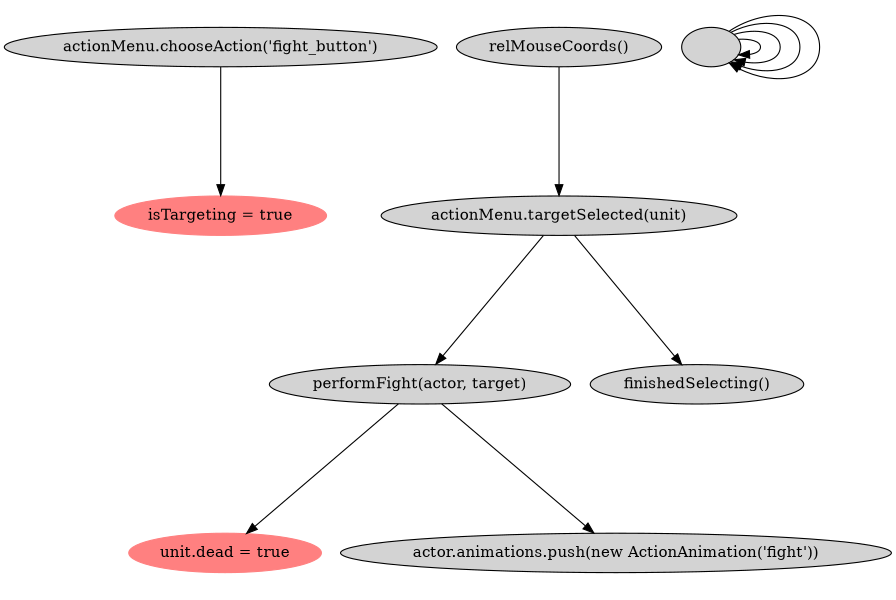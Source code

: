 # dot -Tsvg battleScreen_user_attacks_mob.gv >battleScreen_user_attacks_mob.svg

digraph prof {
	size="6,4"; ratio = fill;

	# logic action


	node [style=filled];

	# user clicks fight button
	"isTargeting = true" [color="1.408 0.498 1.000"];
	"actionMenu.chooseAction('fight_button')" -> "isTargeting = true";

	# user chooses mob/ hero
	"relMouseCoords()" -> "actionMenu.targetSelected(unit)";
	"actionMenu.targetSelected(unit)" -> "performFight(actor, target)";
	"actionMenu.targetSelected(unit)" -> "finishedSelecting()";

	"unit.dead = true" [color="1.408 0.498 1.000"];

	"performFight(actor, target)" -> "unit.dead = true";
	"performFight(actor, target)" -> "actor.animations.push(new ActionAnimation('fight'))";
	"" -> "";
	"" -> "";
	"" -> "";
	"" -> "";

}
